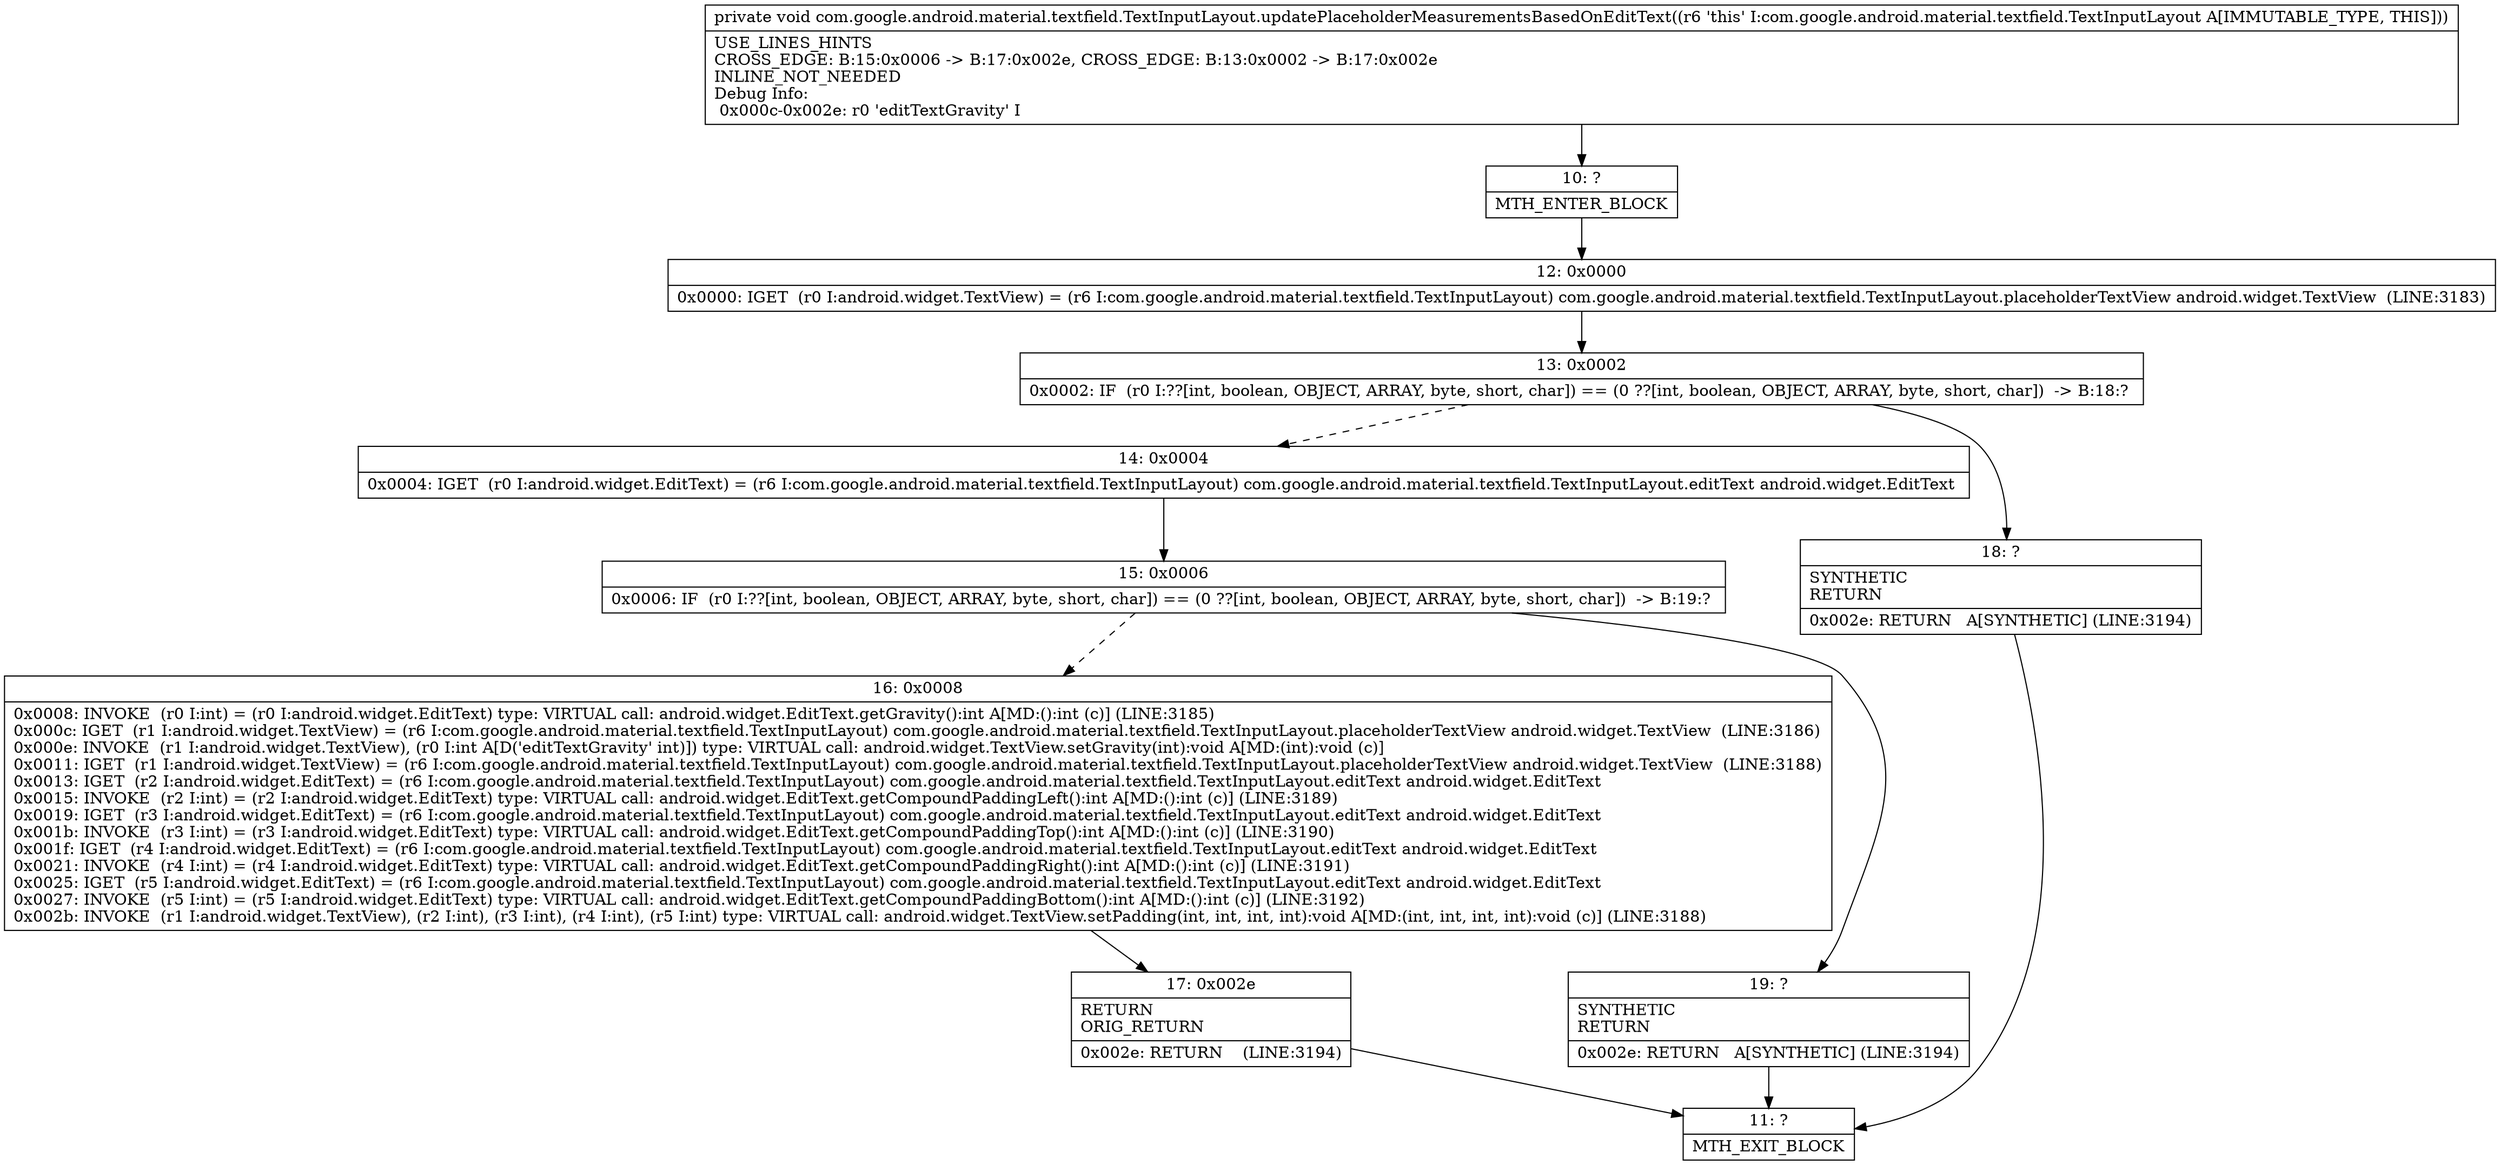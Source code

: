 digraph "CFG forcom.google.android.material.textfield.TextInputLayout.updatePlaceholderMeasurementsBasedOnEditText()V" {
Node_10 [shape=record,label="{10\:\ ?|MTH_ENTER_BLOCK\l}"];
Node_12 [shape=record,label="{12\:\ 0x0000|0x0000: IGET  (r0 I:android.widget.TextView) = (r6 I:com.google.android.material.textfield.TextInputLayout) com.google.android.material.textfield.TextInputLayout.placeholderTextView android.widget.TextView  (LINE:3183)\l}"];
Node_13 [shape=record,label="{13\:\ 0x0002|0x0002: IF  (r0 I:??[int, boolean, OBJECT, ARRAY, byte, short, char]) == (0 ??[int, boolean, OBJECT, ARRAY, byte, short, char])  \-\> B:18:? \l}"];
Node_14 [shape=record,label="{14\:\ 0x0004|0x0004: IGET  (r0 I:android.widget.EditText) = (r6 I:com.google.android.material.textfield.TextInputLayout) com.google.android.material.textfield.TextInputLayout.editText android.widget.EditText \l}"];
Node_15 [shape=record,label="{15\:\ 0x0006|0x0006: IF  (r0 I:??[int, boolean, OBJECT, ARRAY, byte, short, char]) == (0 ??[int, boolean, OBJECT, ARRAY, byte, short, char])  \-\> B:19:? \l}"];
Node_16 [shape=record,label="{16\:\ 0x0008|0x0008: INVOKE  (r0 I:int) = (r0 I:android.widget.EditText) type: VIRTUAL call: android.widget.EditText.getGravity():int A[MD:():int (c)] (LINE:3185)\l0x000c: IGET  (r1 I:android.widget.TextView) = (r6 I:com.google.android.material.textfield.TextInputLayout) com.google.android.material.textfield.TextInputLayout.placeholderTextView android.widget.TextView  (LINE:3186)\l0x000e: INVOKE  (r1 I:android.widget.TextView), (r0 I:int A[D('editTextGravity' int)]) type: VIRTUAL call: android.widget.TextView.setGravity(int):void A[MD:(int):void (c)]\l0x0011: IGET  (r1 I:android.widget.TextView) = (r6 I:com.google.android.material.textfield.TextInputLayout) com.google.android.material.textfield.TextInputLayout.placeholderTextView android.widget.TextView  (LINE:3188)\l0x0013: IGET  (r2 I:android.widget.EditText) = (r6 I:com.google.android.material.textfield.TextInputLayout) com.google.android.material.textfield.TextInputLayout.editText android.widget.EditText \l0x0015: INVOKE  (r2 I:int) = (r2 I:android.widget.EditText) type: VIRTUAL call: android.widget.EditText.getCompoundPaddingLeft():int A[MD:():int (c)] (LINE:3189)\l0x0019: IGET  (r3 I:android.widget.EditText) = (r6 I:com.google.android.material.textfield.TextInputLayout) com.google.android.material.textfield.TextInputLayout.editText android.widget.EditText \l0x001b: INVOKE  (r3 I:int) = (r3 I:android.widget.EditText) type: VIRTUAL call: android.widget.EditText.getCompoundPaddingTop():int A[MD:():int (c)] (LINE:3190)\l0x001f: IGET  (r4 I:android.widget.EditText) = (r6 I:com.google.android.material.textfield.TextInputLayout) com.google.android.material.textfield.TextInputLayout.editText android.widget.EditText \l0x0021: INVOKE  (r4 I:int) = (r4 I:android.widget.EditText) type: VIRTUAL call: android.widget.EditText.getCompoundPaddingRight():int A[MD:():int (c)] (LINE:3191)\l0x0025: IGET  (r5 I:android.widget.EditText) = (r6 I:com.google.android.material.textfield.TextInputLayout) com.google.android.material.textfield.TextInputLayout.editText android.widget.EditText \l0x0027: INVOKE  (r5 I:int) = (r5 I:android.widget.EditText) type: VIRTUAL call: android.widget.EditText.getCompoundPaddingBottom():int A[MD:():int (c)] (LINE:3192)\l0x002b: INVOKE  (r1 I:android.widget.TextView), (r2 I:int), (r3 I:int), (r4 I:int), (r5 I:int) type: VIRTUAL call: android.widget.TextView.setPadding(int, int, int, int):void A[MD:(int, int, int, int):void (c)] (LINE:3188)\l}"];
Node_17 [shape=record,label="{17\:\ 0x002e|RETURN\lORIG_RETURN\l|0x002e: RETURN    (LINE:3194)\l}"];
Node_11 [shape=record,label="{11\:\ ?|MTH_EXIT_BLOCK\l}"];
Node_19 [shape=record,label="{19\:\ ?|SYNTHETIC\lRETURN\l|0x002e: RETURN   A[SYNTHETIC] (LINE:3194)\l}"];
Node_18 [shape=record,label="{18\:\ ?|SYNTHETIC\lRETURN\l|0x002e: RETURN   A[SYNTHETIC] (LINE:3194)\l}"];
MethodNode[shape=record,label="{private void com.google.android.material.textfield.TextInputLayout.updatePlaceholderMeasurementsBasedOnEditText((r6 'this' I:com.google.android.material.textfield.TextInputLayout A[IMMUTABLE_TYPE, THIS]))  | USE_LINES_HINTS\lCROSS_EDGE: B:15:0x0006 \-\> B:17:0x002e, CROSS_EDGE: B:13:0x0002 \-\> B:17:0x002e\lINLINE_NOT_NEEDED\lDebug Info:\l  0x000c\-0x002e: r0 'editTextGravity' I\l}"];
MethodNode -> Node_10;Node_10 -> Node_12;
Node_12 -> Node_13;
Node_13 -> Node_14[style=dashed];
Node_13 -> Node_18;
Node_14 -> Node_15;
Node_15 -> Node_16[style=dashed];
Node_15 -> Node_19;
Node_16 -> Node_17;
Node_17 -> Node_11;
Node_19 -> Node_11;
Node_18 -> Node_11;
}

